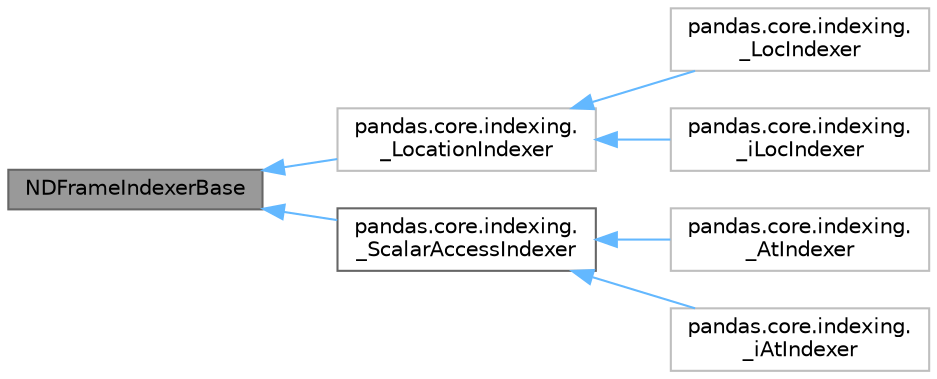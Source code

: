 digraph "NDFrameIndexerBase"
{
 // LATEX_PDF_SIZE
  bgcolor="transparent";
  edge [fontname=Helvetica,fontsize=10,labelfontname=Helvetica,labelfontsize=10];
  node [fontname=Helvetica,fontsize=10,shape=box,height=0.2,width=0.4];
  rankdir="LR";
  Node1 [id="Node000001",label="NDFrameIndexerBase",height=0.2,width=0.4,color="gray40", fillcolor="grey60", style="filled", fontcolor="black",tooltip=" "];
  Node1 -> Node2 [id="edge1_Node000001_Node000002",dir="back",color="steelblue1",style="solid",tooltip=" "];
  Node2 [id="Node000002",label="pandas.core.indexing.\l_LocationIndexer",height=0.2,width=0.4,color="grey75", fillcolor="white", style="filled",URL="$d8/dea/classpandas_1_1core_1_1indexing_1_1__LocationIndexer.html",tooltip=" "];
  Node2 -> Node3 [id="edge2_Node000002_Node000003",dir="back",color="steelblue1",style="solid",tooltip=" "];
  Node3 [id="Node000003",label="pandas.core.indexing.\l_LocIndexer",height=0.2,width=0.4,color="grey75", fillcolor="white", style="filled",URL="$d8/d62/classpandas_1_1core_1_1indexing_1_1__LocIndexer.html",tooltip=" "];
  Node2 -> Node4 [id="edge3_Node000002_Node000004",dir="back",color="steelblue1",style="solid",tooltip=" "];
  Node4 [id="Node000004",label="pandas.core.indexing.\l_iLocIndexer",height=0.2,width=0.4,color="grey75", fillcolor="white", style="filled",URL="$d8/dc5/classpandas_1_1core_1_1indexing_1_1__iLocIndexer.html",tooltip=" "];
  Node1 -> Node5 [id="edge4_Node000001_Node000005",dir="back",color="steelblue1",style="solid",tooltip=" "];
  Node5 [id="Node000005",label="pandas.core.indexing.\l_ScalarAccessIndexer",height=0.2,width=0.4,color="gray40", fillcolor="white", style="filled",URL="$d7/d09/classpandas_1_1core_1_1indexing_1_1__ScalarAccessIndexer.html",tooltip=" "];
  Node5 -> Node6 [id="edge5_Node000005_Node000006",dir="back",color="steelblue1",style="solid",tooltip=" "];
  Node6 [id="Node000006",label="pandas.core.indexing.\l_AtIndexer",height=0.2,width=0.4,color="grey75", fillcolor="white", style="filled",URL="$df/d9f/classpandas_1_1core_1_1indexing_1_1__AtIndexer.html",tooltip=" "];
  Node5 -> Node7 [id="edge6_Node000005_Node000007",dir="back",color="steelblue1",style="solid",tooltip=" "];
  Node7 [id="Node000007",label="pandas.core.indexing.\l_iAtIndexer",height=0.2,width=0.4,color="grey75", fillcolor="white", style="filled",URL="$d3/dfb/classpandas_1_1core_1_1indexing_1_1__iAtIndexer.html",tooltip=" "];
}
